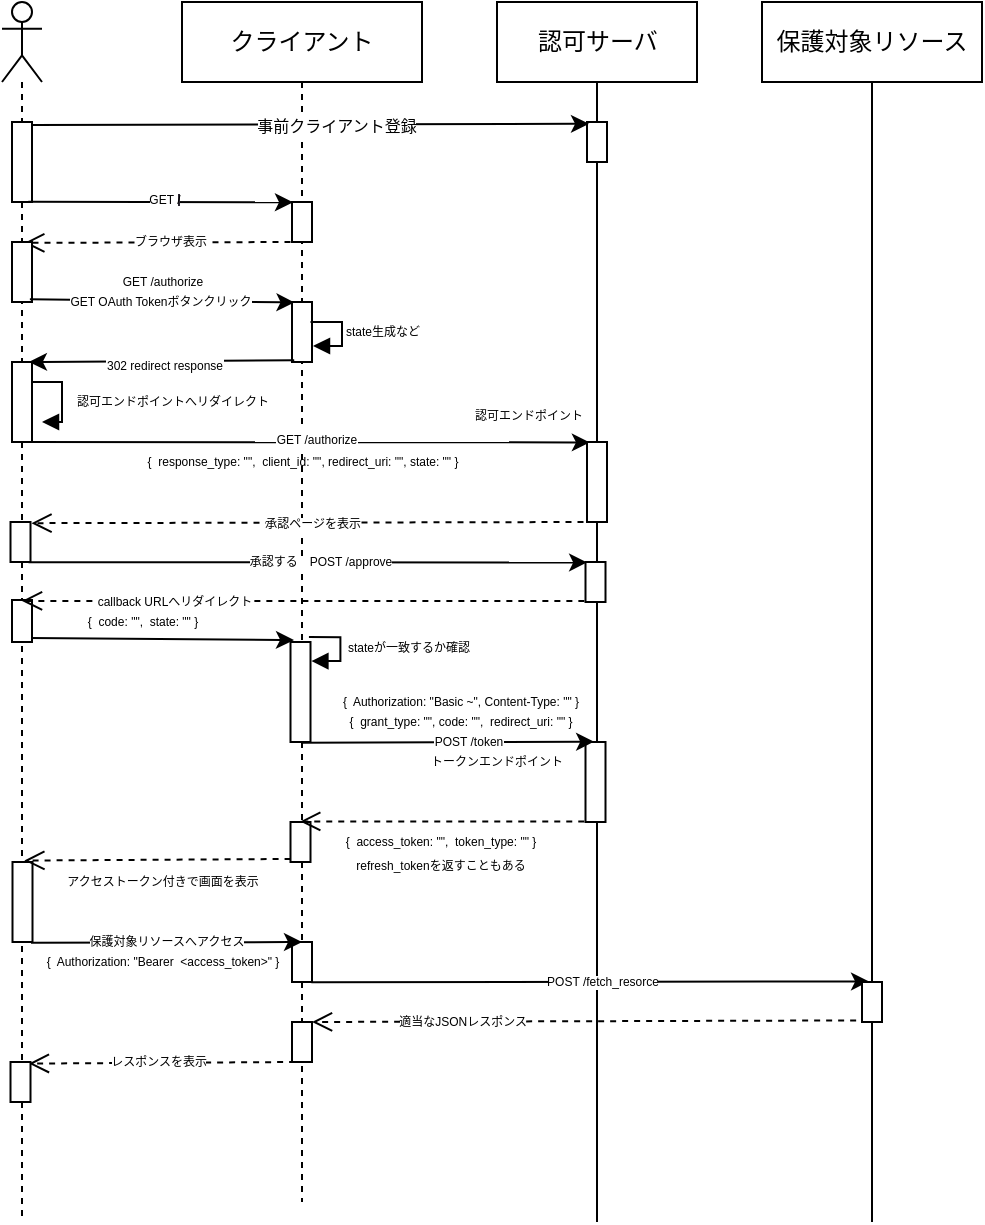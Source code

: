 <mxfile>
    <diagram id="ELHR5L6TcBTb3WxxxYSB" name="ページ1">
        <mxGraphModel dx="631" dy="422" grid="1" gridSize="10" guides="1" tooltips="1" connect="1" arrows="1" fold="1" page="1" pageScale="1" pageWidth="827" pageHeight="1169" math="0" shadow="0">
            <root>
                <mxCell id="0"/>
                <mxCell id="1" parent="0"/>
                <mxCell id="9" value="クライアント" style="shape=umlLifeline;perimeter=lifelinePerimeter;whiteSpace=wrap;html=1;container=1;collapsible=0;recursiveResize=0;outlineConnect=0;" parent="1" vertex="1">
                    <mxGeometry x="240" y="100" width="120" height="600" as="geometry"/>
                </mxCell>
                <mxCell id="35" value="" style="html=1;points=[];perimeter=orthogonalPerimeter;" parent="9" vertex="1">
                    <mxGeometry x="55" y="100" width="10" height="20" as="geometry"/>
                </mxCell>
                <mxCell id="47" value="" style="html=1;points=[];perimeter=orthogonalPerimeter;" parent="9" vertex="1">
                    <mxGeometry x="54.25" y="320" width="10" height="50" as="geometry"/>
                </mxCell>
                <mxCell id="120" value="" style="html=1;points=[];perimeter=orthogonalPerimeter;" parent="9" vertex="1">
                    <mxGeometry x="55" y="150" width="10" height="30" as="geometry"/>
                </mxCell>
                <mxCell id="127" value="" style="endArrow=classic;html=1;fontSize=8;entryX=0.894;entryY=-0.005;entryDx=0;entryDy=0;entryPerimeter=0;exitX=0.111;exitY=0.971;exitDx=0;exitDy=0;exitPerimeter=0;" parent="9" source="120" edge="1">
                    <mxGeometry width="50" height="50" relative="1" as="geometry">
                        <mxPoint x="45.0" y="180.05" as="sourcePoint"/>
                        <mxPoint x="-76.54" y="180" as="targetPoint"/>
                    </mxGeometry>
                </mxCell>
                <mxCell id="128" value="&lt;font style=&quot;font-size: 6px;&quot;&gt;302 redirect response&lt;/font&gt;" style="edgeLabel;html=1;align=center;verticalAlign=middle;resizable=0;points=[];fontSize=8;" parent="127" vertex="1" connectable="0">
                    <mxGeometry x="-0.018" y="1" relative="1" as="geometry">
                        <mxPoint as="offset"/>
                    </mxGeometry>
                </mxCell>
                <mxCell id="132" value="" style="endArrow=classic;html=1;fontSize=8;exitX=0.817;exitY=0.997;exitDx=0;exitDy=0;exitPerimeter=0;entryX=0.144;entryY=0.005;entryDx=0;entryDy=0;entryPerimeter=0;" parent="9" target="12" edge="1">
                    <mxGeometry width="50" height="50" relative="1" as="geometry">
                        <mxPoint x="-77.31" y="220.0" as="sourcePoint"/>
                        <mxPoint x="45" y="220" as="targetPoint"/>
                    </mxGeometry>
                </mxCell>
                <mxCell id="133" value="&lt;font style=&quot;font-size: 6px;&quot;&gt;GET /authorize&lt;/font&gt;" style="edgeLabel;html=1;align=center;verticalAlign=middle;resizable=0;points=[];fontSize=8;" parent="132" vertex="1" connectable="0">
                    <mxGeometry x="0.023" y="2" relative="1" as="geometry">
                        <mxPoint as="offset"/>
                    </mxGeometry>
                </mxCell>
                <mxCell id="156" value="" style="html=1;points=[];perimeter=orthogonalPerimeter;" parent="9" vertex="1">
                    <mxGeometry x="54.25" y="410" width="10" height="20" as="geometry"/>
                </mxCell>
                <mxCell id="158" value="&lt;div style=&quot;text-align: left;&quot;&gt;&lt;/div&gt;&lt;div style=&quot;text-align: left;&quot;&gt;&lt;span style=&quot;background-color: initial;&quot;&gt;{&lt;/span&gt;&lt;span style=&quot;background-color: initial;&quot;&gt;&amp;nbsp; response_type: &quot;&quot;,&lt;/span&gt;&lt;span style=&quot;background-color: initial;&quot;&gt;&amp;nbsp; client_id: &quot;&quot;, redirect_uri: &quot;&quot;, state: &quot;&quot;&amp;nbsp;&lt;/span&gt;&lt;span style=&quot;background-color: initial;&quot;&gt;}&lt;/span&gt;&lt;/div&gt;" style="text;html=1;align=center;verticalAlign=middle;resizable=0;points=[];autosize=1;strokeColor=none;fillColor=none;fontSize=6;" parent="9" vertex="1">
                    <mxGeometry x="-30" y="220" width="180" height="20" as="geometry"/>
                </mxCell>
                <mxCell id="159" value="" style="edgeStyle=orthogonalEdgeStyle;html=1;align=left;spacingLeft=2;endArrow=block;rounded=0;entryX=1.045;entryY=0.748;fontSize=8;entryDx=0;entryDy=0;entryPerimeter=0;" parent="9" target="120" edge="1">
                    <mxGeometry x="-0.2" y="50" relative="1" as="geometry">
                        <mxPoint x="64.25" y="160" as="sourcePoint"/>
                        <Array as="points">
                            <mxPoint x="80" y="160"/>
                            <mxPoint x="80" y="172"/>
                            <mxPoint x="65" y="172"/>
                        </Array>
                        <mxPoint x="69.25" y="180" as="targetPoint"/>
                        <mxPoint x="-45" y="-50" as="offset"/>
                    </mxGeometry>
                </mxCell>
                <mxCell id="160" value="state生成など" style="text;html=1;align=center;verticalAlign=middle;resizable=0;points=[];autosize=1;strokeColor=none;fillColor=none;fontSize=6;" parent="9" vertex="1">
                    <mxGeometry x="70" y="155" width="60" height="20" as="geometry"/>
                </mxCell>
                <mxCell id="165" value="アクセストークン付きで画面を表示" style="text;html=1;align=center;verticalAlign=middle;resizable=0;points=[];autosize=1;strokeColor=none;fillColor=none;fontSize=6;" parent="9" vertex="1">
                    <mxGeometry x="-70" y="430" width="120" height="20" as="geometry"/>
                </mxCell>
                <mxCell id="166" value="" style="html=1;verticalAlign=bottom;endArrow=open;dashed=1;endSize=8;fontSize=8;exitX=0.004;exitY=0.924;exitDx=0;exitDy=0;exitPerimeter=0;entryX=0.592;entryY=-0.018;entryDx=0;entryDy=0;entryPerimeter=0;" parent="9" edge="1">
                    <mxGeometry x="-0.064" y="-19" relative="1" as="geometry">
                        <mxPoint x="54.25" y="120" as="sourcePoint"/>
                        <mxPoint x="-78.87" y="120.44" as="targetPoint"/>
                        <mxPoint as="offset"/>
                    </mxGeometry>
                </mxCell>
                <mxCell id="167" value="ブラウザ表示" style="edgeLabel;html=1;align=center;verticalAlign=middle;resizable=0;points=[];fontSize=6;" parent="166" vertex="1" connectable="0">
                    <mxGeometry x="-0.08" relative="1" as="geometry">
                        <mxPoint as="offset"/>
                    </mxGeometry>
                </mxCell>
                <mxCell id="168" value="" style="html=1;points=[];perimeter=orthogonalPerimeter;" parent="9" vertex="1">
                    <mxGeometry x="55" y="470" width="10" height="20" as="geometry"/>
                </mxCell>
                <mxCell id="184" value="" style="html=1;points=[];perimeter=orthogonalPerimeter;" parent="9" vertex="1">
                    <mxGeometry x="55" y="510" width="10" height="20" as="geometry"/>
                </mxCell>
                <mxCell id="185" value="" style="html=1;verticalAlign=bottom;endArrow=open;dashed=1;endSize=8;fontSize=8;exitX=0.307;exitY=0.96;exitDx=0;exitDy=0;exitPerimeter=0;" parent="9" source="171" edge="1">
                    <mxGeometry x="-0.064" y="-19" relative="1" as="geometry">
                        <mxPoint x="207.03" y="510.0" as="sourcePoint"/>
                        <mxPoint x="65.005" y="510.0" as="targetPoint"/>
                        <mxPoint as="offset"/>
                    </mxGeometry>
                </mxCell>
                <mxCell id="186" value="適当なJSONレスポンス" style="edgeLabel;html=1;align=center;verticalAlign=middle;resizable=0;points=[];fontSize=6;" parent="185" vertex="1" connectable="0">
                    <mxGeometry x="0.681" y="-1" relative="1" as="geometry">
                        <mxPoint x="30" y="1" as="offset"/>
                    </mxGeometry>
                </mxCell>
                <mxCell id="188" value="" style="html=1;verticalAlign=bottom;endArrow=open;dashed=1;endSize=8;fontSize=8;exitX=0.004;exitY=0.924;exitDx=0;exitDy=0;exitPerimeter=0;entryX=0.592;entryY=-0.018;entryDx=0;entryDy=0;entryPerimeter=0;" parent="9" edge="1">
                    <mxGeometry x="-0.064" y="-19" relative="1" as="geometry">
                        <mxPoint x="56.56" y="530" as="sourcePoint"/>
                        <mxPoint x="-76.56" y="530.8" as="targetPoint"/>
                        <mxPoint as="offset"/>
                    </mxGeometry>
                </mxCell>
                <mxCell id="189" value="レスポンスを表示" style="edgeLabel;html=1;align=center;verticalAlign=middle;resizable=0;points=[];fontSize=6;" parent="188" vertex="1" connectable="0">
                    <mxGeometry x="0.028" y="-1" relative="1" as="geometry">
                        <mxPoint as="offset"/>
                    </mxGeometry>
                </mxCell>
                <mxCell id="190" value="&lt;span style=&quot;text-align: left; background-color: initial;&quot;&gt;{&lt;/span&gt;&lt;span style=&quot;text-align: left; background-color: initial;&quot;&gt;&amp;nbsp; Authorization: &quot;Bearer&amp;nbsp; &amp;lt;access_token&amp;gt;&quot;&amp;nbsp;&lt;/span&gt;&lt;span style=&quot;text-align: left; background-color: initial;&quot;&gt;}&lt;/span&gt;" style="text;html=1;align=center;verticalAlign=middle;resizable=0;points=[];autosize=1;strokeColor=none;fillColor=none;fontSize=6;" parent="9" vertex="1">
                    <mxGeometry x="-80" y="470" width="140" height="20" as="geometry"/>
                </mxCell>
                <mxCell id="193" value="" style="endArrow=classic;html=1;fontSize=8;entryX=0.125;entryY=0.008;entryDx=0;entryDy=0;entryPerimeter=0;exitX=0.894;exitY=0.954;exitDx=0;exitDy=0;exitPerimeter=0;" edge="1" parent="9">
                    <mxGeometry width="50" height="50" relative="1" as="geometry">
                        <mxPoint x="-76" y="318" as="sourcePoint"/>
                        <mxPoint x="56" y="319" as="targetPoint"/>
                    </mxGeometry>
                </mxCell>
                <mxCell id="10" value="認可サーバ" style="shape=umlLifeline;perimeter=lifelinePerimeter;whiteSpace=wrap;html=1;container=1;collapsible=0;recursiveResize=0;outlineConnect=0;lifelineDashed=0;" parent="1" vertex="1">
                    <mxGeometry x="397.5" y="100" width="100" height="610" as="geometry"/>
                </mxCell>
                <mxCell id="12" value="" style="html=1;points=[];perimeter=orthogonalPerimeter;" parent="10" vertex="1">
                    <mxGeometry x="45" y="220" width="10" height="40" as="geometry"/>
                </mxCell>
                <mxCell id="50" value="" style="html=1;points=[];perimeter=orthogonalPerimeter;" parent="10" vertex="1">
                    <mxGeometry x="44.25" y="370" width="10" height="40" as="geometry"/>
                </mxCell>
                <mxCell id="108" value="" style="html=1;points=[];perimeter=orthogonalPerimeter;" parent="10" vertex="1">
                    <mxGeometry x="45" y="60" width="10" height="20" as="geometry"/>
                </mxCell>
                <mxCell id="13" value="&lt;font style=&quot;&quot;&gt;&lt;font style=&quot;font-size: 6px;&quot;&gt;認可エンドポイント&lt;/font&gt;&lt;br&gt;&lt;/font&gt;" style="text;html=1;align=center;verticalAlign=middle;resizable=0;points=[];autosize=1;strokeColor=none;fillColor=none;" parent="10" vertex="1">
                    <mxGeometry x="-25" y="190" width="80" height="30" as="geometry"/>
                </mxCell>
                <mxCell id="139" value="" style="html=1;points=[];perimeter=orthogonalPerimeter;" parent="10" vertex="1">
                    <mxGeometry x="44.25" y="280" width="10" height="20" as="geometry"/>
                </mxCell>
                <mxCell id="154" value="トークンエンドポイント" style="text;html=1;align=center;verticalAlign=middle;resizable=0;points=[];autosize=1;strokeColor=none;fillColor=none;fontSize=6;" parent="10" vertex="1">
                    <mxGeometry x="-45.75" y="370" width="90" height="20" as="geometry"/>
                </mxCell>
                <mxCell id="15" value="" style="shape=umlLifeline;participant=umlActor;perimeter=lifelinePerimeter;whiteSpace=wrap;html=1;container=1;collapsible=0;recursiveResize=0;verticalAlign=top;spacingTop=36;outlineConnect=0;fontSize=10;" parent="1" vertex="1">
                    <mxGeometry x="150" y="100" width="20" height="610" as="geometry"/>
                </mxCell>
                <mxCell id="107" value="" style="html=1;points=[];perimeter=orthogonalPerimeter;" parent="15" vertex="1">
                    <mxGeometry x="5" y="60" width="10" height="40" as="geometry"/>
                </mxCell>
                <mxCell id="115" value="" style="html=1;points=[];perimeter=orthogonalPerimeter;" parent="15" vertex="1">
                    <mxGeometry x="5" y="120" width="10" height="30" as="geometry"/>
                </mxCell>
                <mxCell id="126" value="" style="html=1;points=[];perimeter=orthogonalPerimeter;" parent="15" vertex="1">
                    <mxGeometry x="5" y="180" width="10" height="40" as="geometry"/>
                </mxCell>
                <mxCell id="134" value="" style="html=1;points=[];perimeter=orthogonalPerimeter;" parent="15" vertex="1">
                    <mxGeometry x="4.25" y="260" width="10" height="20" as="geometry"/>
                </mxCell>
                <mxCell id="187" value="" style="html=1;points=[];perimeter=orthogonalPerimeter;" parent="15" vertex="1">
                    <mxGeometry x="4.25" y="530" width="10" height="20" as="geometry"/>
                </mxCell>
                <mxCell id="192" value="" style="html=1;points=[];perimeter=orthogonalPerimeter;" vertex="1" parent="15">
                    <mxGeometry x="5" y="299" width="10" height="21" as="geometry"/>
                </mxCell>
                <mxCell id="34" value="" style="html=1;verticalAlign=bottom;endArrow=open;dashed=1;endSize=8;fontSize=8;exitX=0.5;exitY=1;exitDx=0;exitDy=0;exitPerimeter=0;entryX=1.048;entryY=0.029;entryDx=0;entryDy=0;entryPerimeter=0;" parent="1" target="134" edge="1">
                    <mxGeometry relative="1" as="geometry">
                        <mxPoint x="446.75" y="360" as="sourcePoint"/>
                        <mxPoint x="288.981" y="360" as="targetPoint"/>
                    </mxGeometry>
                </mxCell>
                <mxCell id="136" value="承認ページを表示" style="edgeLabel;html=1;align=center;verticalAlign=middle;resizable=0;points=[];fontSize=6;" parent="34" vertex="1" connectable="0">
                    <mxGeometry x="0.007" relative="1" as="geometry">
                        <mxPoint as="offset"/>
                    </mxGeometry>
                </mxCell>
                <mxCell id="46" value="" style="edgeStyle=orthogonalEdgeStyle;html=1;align=left;spacingLeft=2;endArrow=block;rounded=0;entryX=1;entryY=0;fontSize=8;" parent="1" edge="1">
                    <mxGeometry x="-0.2" y="50" relative="1" as="geometry">
                        <mxPoint x="165" y="290" as="sourcePoint"/>
                        <Array as="points">
                            <mxPoint x="180" y="290"/>
                            <mxPoint x="180" y="310"/>
                        </Array>
                        <mxPoint x="170" y="310" as="targetPoint"/>
                        <mxPoint x="-45" y="-50" as="offset"/>
                    </mxGeometry>
                </mxCell>
                <mxCell id="70" value="" style="html=1;verticalAlign=bottom;endArrow=open;dashed=1;endSize=8;fontSize=8;exitX=-0.062;exitY=0.993;exitDx=0;exitDy=0;exitPerimeter=0;" parent="1" source="50" edge="1">
                    <mxGeometry x="-0.064" y="-19" relative="1" as="geometry">
                        <mxPoint x="502.07" y="614" as="sourcePoint"/>
                        <mxPoint x="299.105" y="509.72" as="targetPoint"/>
                        <mxPoint as="offset"/>
                    </mxGeometry>
                </mxCell>
                <mxCell id="109" value="" style="endArrow=classic;html=1;exitX=1.048;exitY=0.036;exitDx=0;exitDy=0;exitPerimeter=0;entryX=0.099;entryY=0.046;entryDx=0;entryDy=0;entryPerimeter=0;" parent="1" source="107" target="108" edge="1">
                    <mxGeometry width="50" height="50" relative="1" as="geometry">
                        <mxPoint x="330" y="270" as="sourcePoint"/>
                        <mxPoint x="380" y="220" as="targetPoint"/>
                    </mxGeometry>
                </mxCell>
                <mxCell id="110" value="&lt;font style=&quot;font-size: 8px;&quot;&gt;事前クライアント登録&lt;/font&gt;" style="edgeLabel;html=1;align=center;verticalAlign=middle;resizable=0;points=[];" parent="109" vertex="1" connectable="0">
                    <mxGeometry x="0.09" relative="1" as="geometry">
                        <mxPoint as="offset"/>
                    </mxGeometry>
                </mxCell>
                <mxCell id="111" value="" style="endArrow=classic;html=1;fontSize=8;exitX=0.817;exitY=0.997;exitDx=0;exitDy=0;exitPerimeter=0;entryX=0.048;entryY=0.006;entryDx=0;entryDy=0;entryPerimeter=0;" parent="1" source="107" target="35" edge="1">
                    <mxGeometry width="50" height="50" relative="1" as="geometry">
                        <mxPoint x="330" y="320" as="sourcePoint"/>
                        <mxPoint x="380" y="270" as="targetPoint"/>
                    </mxGeometry>
                </mxCell>
                <mxCell id="117" value="&lt;font style=&quot;font-size: 6px;&quot;&gt;GET&amp;nbsp;&lt;span style=&quot;background-color: rgb(42, 37, 47);&quot;&gt;/&lt;/span&gt;&lt;/font&gt;" style="edgeLabel;html=1;align=center;verticalAlign=middle;resizable=0;points=[];fontSize=8;" parent="111" vertex="1" connectable="0">
                    <mxGeometry x="0.023" y="2" relative="1" as="geometry">
                        <mxPoint as="offset"/>
                    </mxGeometry>
                </mxCell>
                <mxCell id="121" value="" style="endArrow=classic;html=1;fontSize=8;entryX=0.125;entryY=0.008;entryDx=0;entryDy=0;entryPerimeter=0;exitX=0.894;exitY=0.954;exitDx=0;exitDy=0;exitPerimeter=0;" parent="1" source="115" target="120" edge="1">
                    <mxGeometry width="50" height="50" relative="1" as="geometry">
                        <mxPoint x="331.54" y="260.05" as="sourcePoint"/>
                        <mxPoint x="200.0" y="260" as="targetPoint"/>
                    </mxGeometry>
                </mxCell>
                <mxCell id="122" value="&lt;font style=&quot;font-size: 6px;&quot;&gt;GET OAuth Tokenボタンクリック&lt;/font&gt;" style="edgeLabel;html=1;align=center;verticalAlign=middle;resizable=0;points=[];fontSize=8;" parent="121" vertex="1" connectable="0">
                    <mxGeometry x="-0.018" y="1" relative="1" as="geometry">
                        <mxPoint as="offset"/>
                    </mxGeometry>
                </mxCell>
                <mxCell id="124" value="&lt;font style=&quot;font-size: 6px;&quot;&gt;GET /authorize&lt;/font&gt;" style="text;html=1;align=center;verticalAlign=middle;resizable=0;points=[];autosize=1;strokeColor=none;fillColor=none;fontSize=6;" parent="1" vertex="1">
                    <mxGeometry x="200" y="230" width="60" height="20" as="geometry"/>
                </mxCell>
                <mxCell id="131" value="&lt;font style=&quot;font-size: 6px;&quot;&gt;認可エンドポイントへリダイレクト&lt;/font&gt;" style="text;html=1;align=center;verticalAlign=middle;resizable=0;points=[];autosize=1;strokeColor=none;fillColor=none;fontSize=6;" parent="1" vertex="1">
                    <mxGeometry x="175" y="290" width="120" height="20" as="geometry"/>
                </mxCell>
                <mxCell id="140" value="" style="endArrow=classic;html=1;fontSize=6;entryX=0.081;entryY=0.011;entryDx=0;entryDy=0;entryPerimeter=0;exitX=0.9;exitY=1.006;exitDx=0;exitDy=0;exitPerimeter=0;" parent="1" source="134" target="139" edge="1">
                    <mxGeometry width="50" height="50" relative="1" as="geometry">
                        <mxPoint x="309.25" y="420" as="sourcePoint"/>
                        <mxPoint x="359.25" y="370" as="targetPoint"/>
                    </mxGeometry>
                </mxCell>
                <mxCell id="141" value="承認する　POST /approve" style="edgeLabel;html=1;align=center;verticalAlign=middle;resizable=0;points=[];fontSize=6;" parent="140" vertex="1" connectable="0">
                    <mxGeometry x="0.086" relative="1" as="geometry">
                        <mxPoint x="-6" as="offset"/>
                    </mxGeometry>
                </mxCell>
                <mxCell id="144" value="" style="html=1;verticalAlign=bottom;endArrow=open;dashed=1;endSize=8;fontSize=8;exitX=-0.057;exitY=0.974;exitDx=0;exitDy=0;exitPerimeter=0;" parent="1" source="139" target="15" edge="1">
                    <mxGeometry relative="1" as="geometry">
                        <mxPoint x="456.75" y="370" as="sourcePoint"/>
                        <mxPoint x="174.73" y="370.58" as="targetPoint"/>
                    </mxGeometry>
                </mxCell>
                <mxCell id="145" value="callback URLへリダイレクト" style="edgeLabel;html=1;align=center;verticalAlign=middle;resizable=0;points=[];fontSize=6;" parent="144" vertex="1" connectable="0">
                    <mxGeometry x="0.007" relative="1" as="geometry">
                        <mxPoint x="-64" as="offset"/>
                    </mxGeometry>
                </mxCell>
                <mxCell id="147" value="" style="endArrow=classic;html=1;fontSize=6;exitX=0.551;exitY=1.006;exitDx=0;exitDy=0;exitPerimeter=0;entryX=0.433;entryY=-0.004;entryDx=0;entryDy=0;entryPerimeter=0;" parent="1" target="50" edge="1">
                    <mxGeometry width="50" height="50" relative="1" as="geometry">
                        <mxPoint x="299.76" y="470.36" as="sourcePoint"/>
                        <mxPoint x="409.25" y="430" as="targetPoint"/>
                    </mxGeometry>
                </mxCell>
                <mxCell id="150" value="POST /token" style="edgeLabel;html=1;align=center;verticalAlign=middle;resizable=0;points=[];fontSize=6;" parent="147" vertex="1" connectable="0">
                    <mxGeometry x="0.129" relative="1" as="geometry">
                        <mxPoint as="offset"/>
                    </mxGeometry>
                </mxCell>
                <mxCell id="151" value="&lt;div style=&quot;text-align: left;&quot;&gt;&lt;/div&gt;&lt;div style=&quot;text-align: left;&quot;&gt;&lt;span style=&quot;background-color: initial;&quot;&gt;{&lt;/span&gt;&lt;span style=&quot;background-color: initial;&quot;&gt;&amp;nbsp; grant_type: &quot;&quot;,&amp;nbsp;&lt;/span&gt;&lt;span style=&quot;background-color: initial;&quot;&gt;code: &quot;&quot;,&lt;/span&gt;&lt;span style=&quot;background-color: initial;&quot;&gt;&amp;nbsp; redirect_uri: &quot;&quot;&amp;nbsp;&lt;/span&gt;&lt;span style=&quot;background-color: initial;&quot;&gt;}&lt;/span&gt;&lt;/div&gt;" style="text;html=1;align=center;verticalAlign=middle;resizable=0;points=[];autosize=1;strokeColor=none;fillColor=none;fontSize=6;" parent="1" vertex="1">
                    <mxGeometry x="309.25" y="450" width="140" height="20" as="geometry"/>
                </mxCell>
                <mxCell id="152" value="&lt;div style=&quot;text-align: left;&quot;&gt;&lt;/div&gt;&lt;div style=&quot;text-align: left;&quot;&gt;&lt;span style=&quot;background-color: initial;&quot;&gt;{&lt;/span&gt;&lt;span style=&quot;background-color: initial;&quot;&gt;&amp;nbsp; Authorization: &quot;Basic ~&quot;,&amp;nbsp;&lt;/span&gt;&lt;span style=&quot;background-color: initial;&quot;&gt;Content-Type: &quot;&quot;&lt;/span&gt;&lt;span style=&quot;background-color: initial;&quot;&gt;&amp;nbsp;&lt;/span&gt;&lt;span style=&quot;background-color: initial;&quot;&gt;}&lt;/span&gt;&lt;/div&gt;" style="text;html=1;align=center;verticalAlign=middle;resizable=0;points=[];autosize=1;strokeColor=none;fillColor=none;fontSize=6;" parent="1" vertex="1">
                    <mxGeometry x="309.25" y="440" width="140" height="20" as="geometry"/>
                </mxCell>
                <mxCell id="155" value="&lt;div style=&quot;text-align: left;&quot;&gt;&lt;/div&gt;&lt;div style=&quot;text-align: left;&quot;&gt;&lt;span style=&quot;background-color: initial;&quot;&gt;{&lt;/span&gt;&lt;span style=&quot;background-color: initial;&quot;&gt;&amp;nbsp; access_token: &quot;&quot;,&lt;/span&gt;&lt;span style=&quot;background-color: initial;&quot;&gt;&amp;nbsp; token_type: &quot;&quot;&amp;nbsp;&lt;/span&gt;&lt;span style=&quot;background-color: initial;&quot;&gt;}&lt;/span&gt;&lt;/div&gt;" style="text;html=1;align=center;verticalAlign=middle;resizable=0;points=[];autosize=1;strokeColor=none;fillColor=none;fontSize=6;" parent="1" vertex="1">
                    <mxGeometry x="309.25" y="510" width="120" height="20" as="geometry"/>
                </mxCell>
                <mxCell id="161" value="" style="edgeStyle=orthogonalEdgeStyle;html=1;align=left;spacingLeft=2;endArrow=block;rounded=0;entryX=1.045;entryY=0.748;fontSize=8;entryDx=0;entryDy=0;entryPerimeter=0;" parent="1" edge="1">
                    <mxGeometry x="-0.2" y="50" relative="1" as="geometry">
                        <mxPoint x="303.47" y="417.56" as="sourcePoint"/>
                        <Array as="points">
                            <mxPoint x="319.22" y="417.56"/>
                            <mxPoint x="319.22" y="429.56"/>
                            <mxPoint x="304.22" y="429.56"/>
                        </Array>
                        <mxPoint x="304.67" y="430.0" as="targetPoint"/>
                        <mxPoint x="-45" y="-50" as="offset"/>
                    </mxGeometry>
                </mxCell>
                <mxCell id="162" value="stateが一致するか確認" style="text;html=1;align=center;verticalAlign=middle;resizable=0;points=[];autosize=1;strokeColor=none;fillColor=none;fontSize=6;" parent="1" vertex="1">
                    <mxGeometry x="312.5" y="413" width="80" height="20" as="geometry"/>
                </mxCell>
                <mxCell id="164" value="" style="html=1;points=[];perimeter=orthogonalPerimeter;" parent="1" vertex="1">
                    <mxGeometry x="155.25" y="530" width="10" height="40" as="geometry"/>
                </mxCell>
                <mxCell id="163" value="" style="html=1;verticalAlign=bottom;endArrow=open;dashed=1;endSize=8;fontSize=8;exitX=0.004;exitY=0.924;exitDx=0;exitDy=0;exitPerimeter=0;entryX=0.592;entryY=-0.018;entryDx=0;entryDy=0;entryPerimeter=0;" parent="1" source="156" target="164" edge="1">
                    <mxGeometry x="-0.064" y="-19" relative="1" as="geometry">
                        <mxPoint x="292.03" y="519.72" as="sourcePoint"/>
                        <mxPoint x="190" y="530" as="targetPoint"/>
                        <mxPoint as="offset"/>
                    </mxGeometry>
                </mxCell>
                <mxCell id="169" value="" style="endArrow=classic;html=1;fontSize=6;exitX=0.926;exitY=1.01;exitDx=0;exitDy=0;exitPerimeter=0;" parent="1" source="164" edge="1">
                    <mxGeometry width="50" height="50" relative="1" as="geometry">
                        <mxPoint x="180.0" y="579.69" as="sourcePoint"/>
                        <mxPoint x="300" y="570" as="targetPoint"/>
                    </mxGeometry>
                </mxCell>
                <mxCell id="170" value="保護対象リソースへアクセス" style="edgeLabel;html=1;align=center;verticalAlign=middle;resizable=0;points=[];fontSize=6;" parent="169" vertex="1" connectable="0">
                    <mxGeometry x="0.086" relative="1" as="geometry">
                        <mxPoint x="-6" as="offset"/>
                    </mxGeometry>
                </mxCell>
                <mxCell id="172" value="" style="endArrow=classic;html=1;fontSize=6;exitX=0.967;exitY=1.005;exitDx=0;exitDy=0;exitPerimeter=0;entryX=0.354;entryY=-0.013;entryDx=0;entryDy=0;entryPerimeter=0;" parent="1" source="168" target="171" edge="1">
                    <mxGeometry width="50" height="50" relative="1" as="geometry">
                        <mxPoint x="300" y="590.4" as="sourcePoint"/>
                        <mxPoint x="435.49" y="590" as="targetPoint"/>
                    </mxGeometry>
                </mxCell>
                <mxCell id="173" value="POST /fetch_resorce" style="edgeLabel;html=1;align=center;verticalAlign=middle;resizable=0;points=[];fontSize=6;" parent="172" vertex="1" connectable="0">
                    <mxGeometry x="0.086" relative="1" as="geometry">
                        <mxPoint x="-6" as="offset"/>
                    </mxGeometry>
                </mxCell>
                <mxCell id="174" value="保護対象リソース" style="shape=umlLifeline;perimeter=lifelinePerimeter;whiteSpace=wrap;html=1;container=1;collapsible=0;recursiveResize=0;outlineConnect=0;lifelineDashed=0;" parent="1" vertex="1">
                    <mxGeometry x="530" y="100" width="110" height="610" as="geometry"/>
                </mxCell>
                <mxCell id="171" value="" style="html=1;points=[];perimeter=orthogonalPerimeter;" parent="174" vertex="1">
                    <mxGeometry x="50" y="490" width="10" height="20" as="geometry"/>
                </mxCell>
                <mxCell id="191" value="refresh_tokenを返すこともある" style="text;html=1;align=center;verticalAlign=middle;resizable=0;points=[];autosize=1;strokeColor=none;fillColor=none;fontSize=6;" parent="1" vertex="1">
                    <mxGeometry x="314.25" y="522" width="110" height="20" as="geometry"/>
                </mxCell>
                <mxCell id="146" value="&lt;div style=&quot;text-align: left;&quot;&gt;&lt;/div&gt;&lt;div style=&quot;text-align: left;&quot;&gt;&lt;span style=&quot;background-color: initial;&quot;&gt;{&lt;/span&gt;&lt;span style=&quot;background-color: initial;&quot;&gt;&amp;nbsp; code: &quot;&quot;,&lt;/span&gt;&lt;span style=&quot;background-color: initial;&quot;&gt;&amp;nbsp; state: &quot;&quot;&amp;nbsp;&lt;/span&gt;&lt;span style=&quot;background-color: initial;&quot;&gt;}&lt;/span&gt;&lt;/div&gt;" style="text;html=1;align=center;verticalAlign=middle;resizable=0;points=[];autosize=1;strokeColor=none;fillColor=none;fontSize=6;" parent="1" vertex="1">
                    <mxGeometry x="180" y="400" width="80" height="20" as="geometry"/>
                </mxCell>
            </root>
        </mxGraphModel>
    </diagram>
</mxfile>
